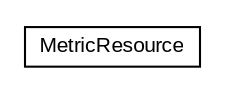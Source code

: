 #!/usr/local/bin/dot
#
# Class diagram 
# Generated by UMLGraph version R5_6-24-gf6e263 (http://www.umlgraph.org/)
#

digraph G {
	edge [fontname="arial",fontsize=10,labelfontname="arial",labelfontsize=10];
	node [fontname="arial",fontsize=10,shape=plaintext];
	nodesep=0.25;
	ranksep=0.5;
	// com.mycompany.task1.resources.MetricResource
	c101 [label=<<table title="com.mycompany.task1.resources.MetricResource" border="0" cellborder="1" cellspacing="0" cellpadding="2" port="p" href="./MetricResource.html">
		<tr><td><table border="0" cellspacing="0" cellpadding="1">
<tr><td align="center" balign="center"> MetricResource </td></tr>
		</table></td></tr>
		</table>>, URL="./MetricResource.html", fontname="arial", fontcolor="black", fontsize=10.0];
}

